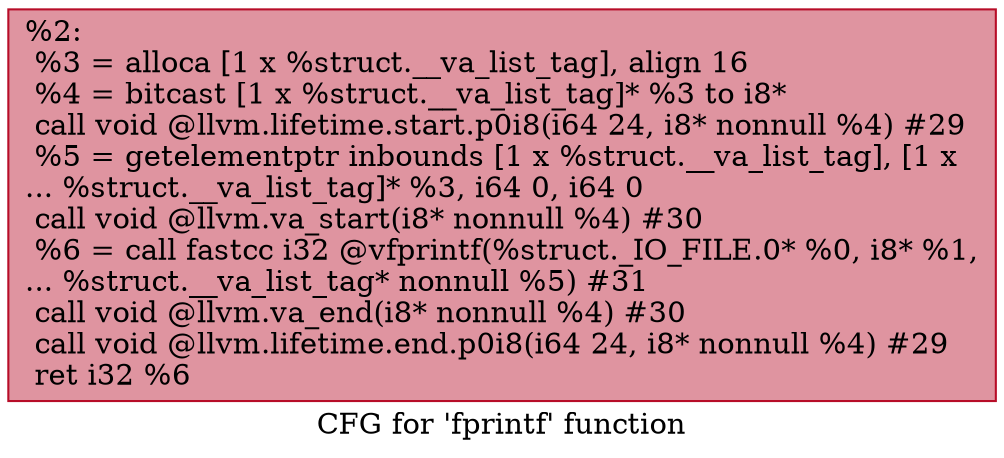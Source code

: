 digraph "CFG for 'fprintf' function" {
	label="CFG for 'fprintf' function";

	Node0x17fe120 [shape=record,color="#b70d28ff", style=filled, fillcolor="#b70d2870",label="{%2:\l  %3 = alloca [1 x %struct.__va_list_tag], align 16\l  %4 = bitcast [1 x %struct.__va_list_tag]* %3 to i8*\l  call void @llvm.lifetime.start.p0i8(i64 24, i8* nonnull %4) #29\l  %5 = getelementptr inbounds [1 x %struct.__va_list_tag], [1 x\l... %struct.__va_list_tag]* %3, i64 0, i64 0\l  call void @llvm.va_start(i8* nonnull %4) #30\l  %6 = call fastcc i32 @vfprintf(%struct._IO_FILE.0* %0, i8* %1,\l... %struct.__va_list_tag* nonnull %5) #31\l  call void @llvm.va_end(i8* nonnull %4) #30\l  call void @llvm.lifetime.end.p0i8(i64 24, i8* nonnull %4) #29\l  ret i32 %6\l}"];
}
